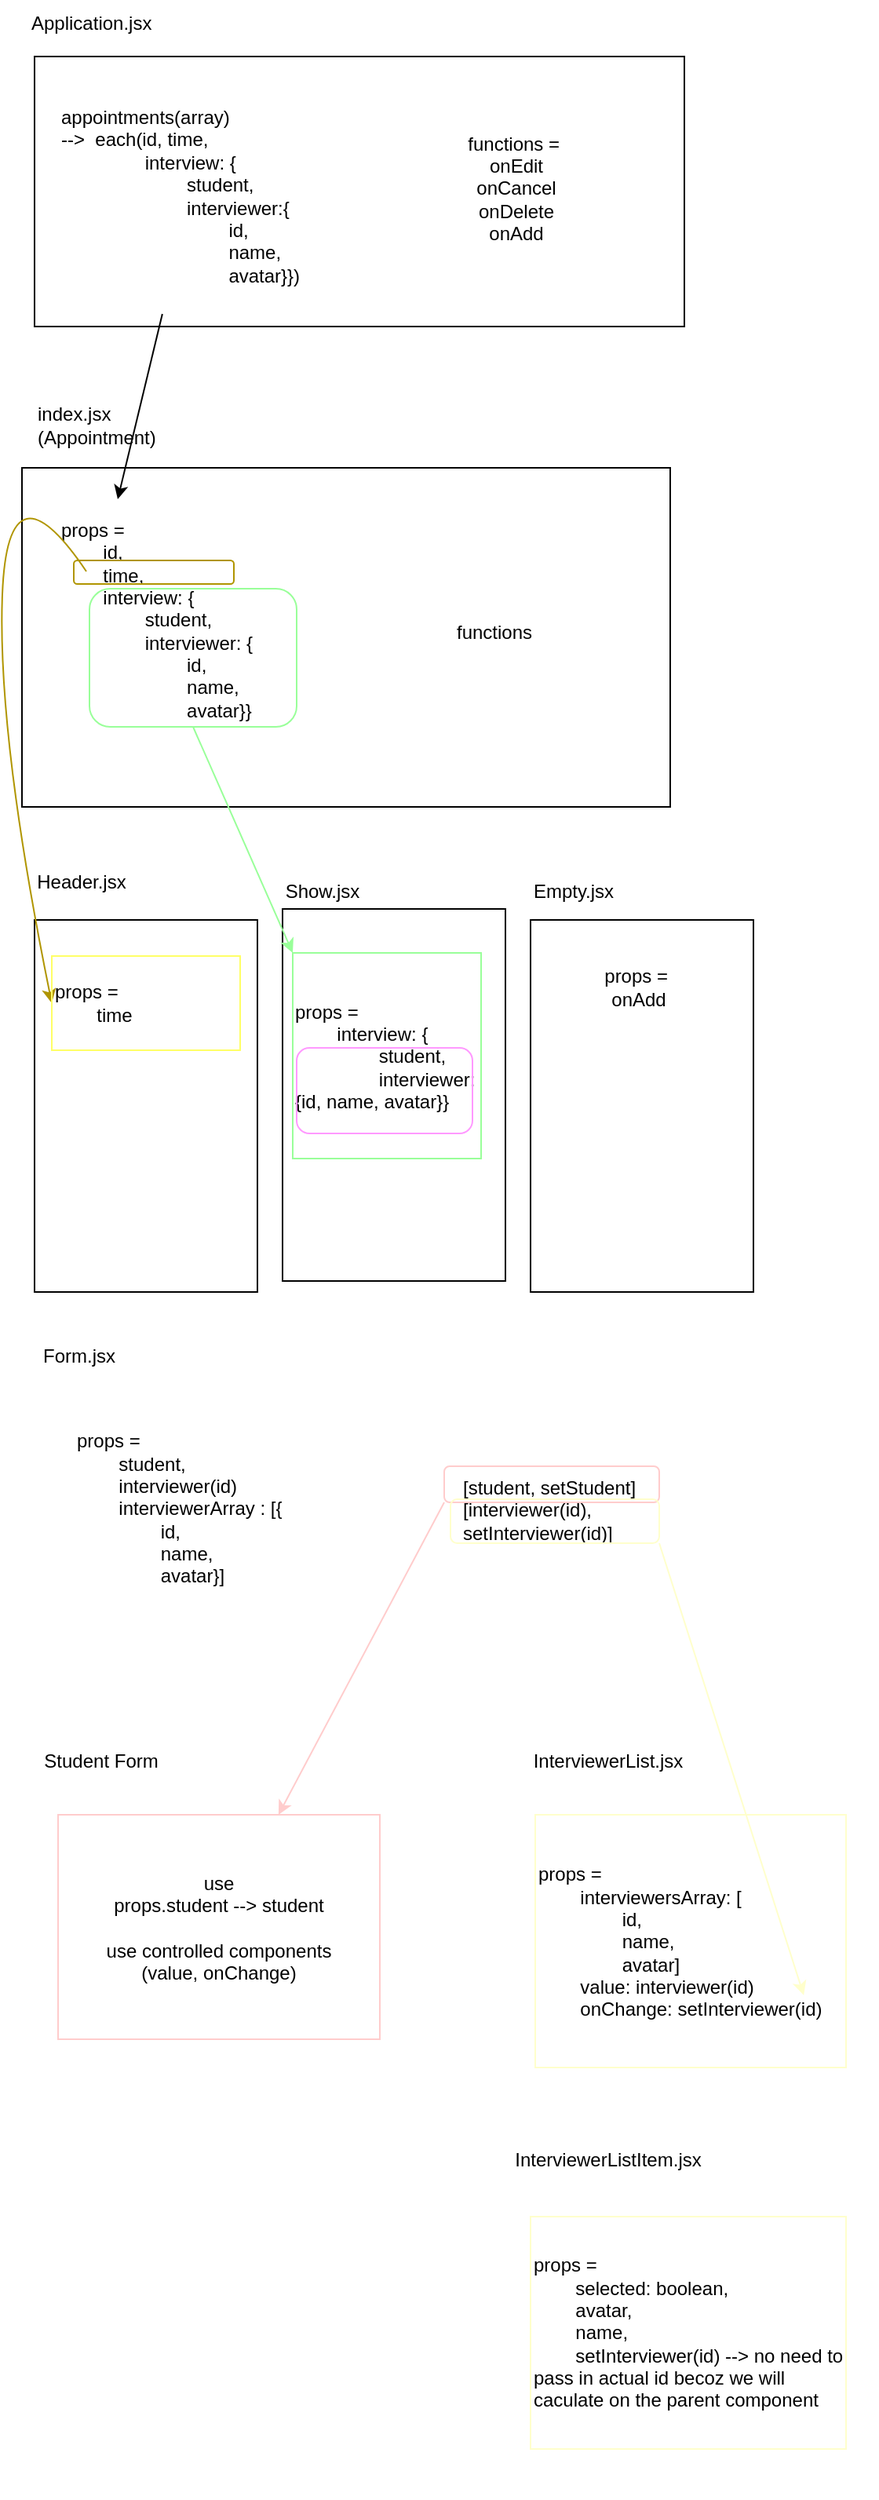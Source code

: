 <mxfile>
    <diagram id="TXkHe6lTQb1j4CiMwA3p" name="Page-1">
        <mxGraphModel dx="1114" dy="799" grid="0" gridSize="10" guides="1" tooltips="1" connect="1" arrows="1" fold="1" page="1" pageScale="1" pageWidth="850" pageHeight="1100" math="0" shadow="0">
            <root>
                <mxCell id="0"/>
                <mxCell id="1" parent="0"/>
                <mxCell id="8" value="" style="edgeStyle=none;html=1;entryX=0.25;entryY=0;entryDx=0;entryDy=0;" edge="1" parent="1" source="4" target="9">
                    <mxGeometry relative="1" as="geometry"/>
                </mxCell>
                <mxCell id="2" value="" style="rounded=0;whiteSpace=wrap;html=1;strokeColor=default;fillColor=none;" vertex="1" parent="1">
                    <mxGeometry x="30" y="60" width="414" height="172" as="geometry"/>
                </mxCell>
                <mxCell id="3" value="Application.jsx" style="text;html=1;strokeColor=none;fillColor=none;align=left;verticalAlign=middle;whiteSpace=wrap;rounded=0;" vertex="1" parent="1">
                    <mxGeometry x="26" y="24" width="109" height="30" as="geometry"/>
                </mxCell>
                <mxCell id="4" value="appointments(array)&lt;br&gt;--&amp;gt;&amp;nbsp; each(id, time,&lt;br&gt;&lt;span style=&quot;white-space: pre&quot;&gt;&#9;&lt;/span&gt;&lt;span style=&quot;white-space: pre&quot;&gt;&#9;&lt;/span&gt;interview: {&lt;br&gt;&lt;span style=&quot;white-space: pre&quot;&gt;&#9;&lt;span style=&quot;white-space: pre&quot;&gt;&#9;&lt;/span&gt;&lt;span style=&quot;white-space: pre&quot;&gt;&#9;&lt;/span&gt;&lt;/span&gt;student, &lt;br&gt;&lt;span style=&quot;white-space: pre&quot;&gt;&#9;&lt;/span&gt;&lt;span style=&quot;white-space: pre&quot;&gt;&#9;&lt;/span&gt;&lt;span style=&quot;white-space: pre&quot;&gt;&#9;&lt;/span&gt;interviewer:{&lt;br&gt;&lt;span style=&quot;white-space: pre&quot;&gt;&#9;&lt;/span&gt;&lt;span style=&quot;white-space: pre&quot;&gt;&#9;&lt;/span&gt;&lt;span style=&quot;white-space: pre&quot;&gt;&#9;&lt;/span&gt;&lt;span style=&quot;white-space: pre&quot;&gt;&#9;&lt;/span&gt;id,&lt;br&gt;&lt;span style=&quot;white-space: pre&quot;&gt;&#9;&lt;/span&gt;&lt;span style=&quot;white-space: pre&quot;&gt;&#9;&lt;/span&gt;&lt;span style=&quot;white-space: pre&quot;&gt;&#9;&lt;/span&gt;&lt;span style=&quot;white-space: pre&quot;&gt;&#9;&lt;/span&gt;name,&lt;br&gt;&lt;span style=&quot;white-space: pre&quot;&gt;&#9;&lt;/span&gt;&lt;span style=&quot;white-space: pre&quot;&gt;&#9;&lt;/span&gt;&lt;span style=&quot;white-space: pre&quot;&gt;&#9;&lt;/span&gt;&lt;span style=&quot;white-space: pre&quot;&gt;&#9;&lt;/span&gt;avatar}})" style="text;html=1;strokeColor=none;fillColor=none;align=left;verticalAlign=middle;whiteSpace=wrap;rounded=0;" vertex="1" parent="1">
                    <mxGeometry x="45" y="74" width="169" height="150" as="geometry"/>
                </mxCell>
                <mxCell id="6" value="" style="rounded=0;whiteSpace=wrap;html=1;strokeColor=default;fillColor=none;" vertex="1" parent="1">
                    <mxGeometry x="22" y="322" width="413" height="216" as="geometry"/>
                </mxCell>
                <mxCell id="7" value="index.jsx (Appointment)" style="text;html=1;strokeColor=none;fillColor=none;align=left;verticalAlign=middle;whiteSpace=wrap;rounded=0;" vertex="1" parent="1">
                    <mxGeometry x="30" y="280" width="108" height="30" as="geometry"/>
                </mxCell>
                <mxCell id="9" value="props =&amp;nbsp;&lt;br&gt;&lt;span style=&quot;white-space: pre&quot;&gt;&#9;&lt;/span&gt;id,&lt;br&gt;&lt;span style=&quot;white-space: pre&quot;&gt;&#9;&lt;/span&gt;time,&lt;br&gt;&lt;span style=&quot;white-space: pre&quot;&gt;&#9;&lt;/span&gt;interview: {&lt;br&gt;&lt;span style=&quot;white-space: pre&quot;&gt;&#9;&lt;/span&gt;&lt;span style=&quot;white-space: pre&quot;&gt;&#9;&lt;/span&gt;student,&lt;br&gt;&lt;span style=&quot;white-space: pre&quot;&gt;&#9;&lt;/span&gt;&lt;span style=&quot;white-space: pre&quot;&gt;&#9;&lt;/span&gt;interviewer: {&lt;br&gt;&lt;span style=&quot;white-space: pre&quot;&gt;&#9;&lt;/span&gt;&lt;span style=&quot;white-space: pre&quot;&gt;&#9;&lt;/span&gt;&lt;span style=&quot;white-space: pre&quot;&gt;&#9;&lt;/span&gt;id,&lt;br&gt;&lt;span style=&quot;white-space: pre&quot;&gt;&#9;&lt;/span&gt;&lt;span style=&quot;white-space: pre&quot;&gt;&#9;&lt;/span&gt;&lt;span style=&quot;white-space: pre&quot;&gt;&#9;&lt;/span&gt;name,&lt;br&gt;&lt;span style=&quot;white-space: pre&quot;&gt;&#9;&lt;/span&gt;&lt;span style=&quot;white-space: pre&quot;&gt;&#9;&lt;/span&gt;&lt;span style=&quot;white-space: pre&quot;&gt;&#9;&lt;/span&gt;avatar}}" style="text;html=1;strokeColor=none;fillColor=none;align=left;verticalAlign=middle;whiteSpace=wrap;rounded=0;" vertex="1" parent="1">
                    <mxGeometry x="45" y="342" width="152" height="153" as="geometry"/>
                </mxCell>
                <mxCell id="10" value="" style="rounded=0;whiteSpace=wrap;html=1;strokeColor=default;fillColor=none;" vertex="1" parent="1">
                    <mxGeometry x="30" y="610" width="142" height="237" as="geometry"/>
                </mxCell>
                <mxCell id="11" value="" style="rounded=0;whiteSpace=wrap;html=1;strokeColor=default;fillColor=none;" vertex="1" parent="1">
                    <mxGeometry x="346" y="610" width="142" height="237" as="geometry"/>
                </mxCell>
                <mxCell id="12" value="" style="rounded=0;whiteSpace=wrap;html=1;strokeColor=default;fillColor=none;" vertex="1" parent="1">
                    <mxGeometry x="188" y="603" width="142" height="237" as="geometry"/>
                </mxCell>
                <mxCell id="13" value="Header.jsx" style="text;html=1;strokeColor=none;fillColor=none;align=center;verticalAlign=middle;whiteSpace=wrap;rounded=0;" vertex="1" parent="1">
                    <mxGeometry x="30" y="571" width="60" height="30" as="geometry"/>
                </mxCell>
                <mxCell id="15" value="" style="rounded=1;whiteSpace=wrap;html=1;strokeColor=#B09500;fillColor=none;fontColor=#000000;" vertex="1" parent="1">
                    <mxGeometry x="55" y="381" width="102" height="15" as="geometry"/>
                </mxCell>
                <mxCell id="17" value="" style="curved=1;endArrow=classic;html=1;fillColor=#e3c800;strokeColor=#B09500;entryX=0;entryY=0.5;entryDx=0;entryDy=0;" edge="1" parent="1" target="18">
                    <mxGeometry width="50" height="50" relative="1" as="geometry">
                        <mxPoint x="63" y="388" as="sourcePoint"/>
                        <mxPoint x="13" y="631" as="targetPoint"/>
                        <Array as="points">
                            <mxPoint x="63" y="388"/>
                            <mxPoint x="13" y="314"/>
                            <mxPoint x="6" y="491"/>
                        </Array>
                    </mxGeometry>
                </mxCell>
                <mxCell id="18" value="props =&lt;br&gt;&lt;span style=&quot;white-space: pre&quot;&gt;&#9;&lt;/span&gt;time" style="rounded=0;whiteSpace=wrap;html=1;strokeColor=#FFFF66;fillColor=none;align=left;" vertex="1" parent="1">
                    <mxGeometry x="41" y="633" width="120" height="60" as="geometry"/>
                </mxCell>
                <mxCell id="19" value="" style="rounded=0;whiteSpace=wrap;html=1;strokeColor=#FFFFFF;fillColor=none;" vertex="1" parent="1">
                    <mxGeometry x="32" y="911" width="460" height="154" as="geometry"/>
                </mxCell>
                <mxCell id="20" value="Show.jsx" style="text;html=1;align=center;verticalAlign=middle;resizable=0;points=[];autosize=1;strokeColor=none;fillColor=none;" vertex="1" parent="1">
                    <mxGeometry x="184" y="583" width="58" height="18" as="geometry"/>
                </mxCell>
                <mxCell id="21" value="Empty.jsx" style="text;html=1;align=center;verticalAlign=middle;resizable=0;points=[];autosize=1;strokeColor=none;fillColor=none;" vertex="1" parent="1">
                    <mxGeometry x="342" y="583" width="61" height="18" as="geometry"/>
                </mxCell>
                <mxCell id="22" value="functions =&amp;nbsp;&lt;br&gt;onEdit&lt;br&gt;onCancel&lt;br&gt;onDelete&lt;br&gt;onAdd" style="rounded=0;whiteSpace=wrap;html=1;strokeColor=#FFFFFF;fillColor=none;" vertex="1" parent="1">
                    <mxGeometry x="246" y="74" width="182" height="140" as="geometry"/>
                </mxCell>
                <mxCell id="23" value="" style="rounded=0;whiteSpace=wrap;html=1;strokeColor=#FFFFFF;fillColor=none;" vertex="1" parent="1">
                    <mxGeometry x="32" y="1158" width="236" height="200" as="geometry"/>
                </mxCell>
                <mxCell id="24" value="Form.jsx" style="text;html=1;align=center;verticalAlign=middle;resizable=0;points=[];autosize=1;strokeColor=none;fillColor=none;" vertex="1" parent="1">
                    <mxGeometry x="30" y="879" width="56" height="18" as="geometry"/>
                </mxCell>
                <mxCell id="25" value="functions" style="rounded=0;whiteSpace=wrap;html=1;strokeColor=#FFFFFF;fillColor=none;" vertex="1" parent="1">
                    <mxGeometry x="234" y="345" width="178" height="163" as="geometry"/>
                </mxCell>
                <mxCell id="31" style="edgeStyle=none;html=1;exitX=0.5;exitY=1;exitDx=0;exitDy=0;entryX=0;entryY=0;entryDx=0;entryDy=0;strokeColor=#99FF99;" edge="1" parent="1" source="28" target="29">
                    <mxGeometry relative="1" as="geometry"/>
                </mxCell>
                <mxCell id="28" value="" style="rounded=1;whiteSpace=wrap;html=1;strokeColor=#99FF99;fillColor=none;" vertex="1" parent="1">
                    <mxGeometry x="65" y="399" width="132" height="88" as="geometry"/>
                </mxCell>
                <mxCell id="29" value="&lt;div style=&quot;text-align: left&quot;&gt;&lt;span&gt;props =&amp;nbsp;&lt;/span&gt;&lt;/div&gt;&lt;div style=&quot;text-align: left&quot;&gt;&lt;span&gt;&lt;span style=&quot;white-space: pre&quot;&gt;&#9;&lt;/span&gt;interview: {&lt;/span&gt;&lt;/div&gt;&lt;div style=&quot;text-align: left&quot;&gt;&lt;span&gt;&lt;span style=&quot;white-space: pre&quot;&gt;&#9;&lt;span style=&quot;white-space: pre&quot;&gt;&#9;&lt;/span&gt;&lt;/span&gt;student,&lt;/span&gt;&lt;/div&gt;&lt;div style=&quot;text-align: left&quot;&gt;&lt;span&gt;&lt;span style=&quot;white-space: pre&quot;&gt;&#9;&lt;span style=&quot;white-space: pre&quot;&gt;&#9;&lt;/span&gt;&lt;/span&gt;interviewer: {&lt;/span&gt;&lt;span&gt;id,&amp;nbsp;&lt;/span&gt;&lt;span&gt;name,&amp;nbsp;&lt;/span&gt;&lt;span&gt;avatar}}&lt;/span&gt;&lt;/div&gt;" style="rounded=0;whiteSpace=wrap;html=1;strokeColor=#99FF99;fillColor=none;" vertex="1" parent="1">
                    <mxGeometry x="194.5" y="631" width="120" height="131" as="geometry"/>
                </mxCell>
                <mxCell id="33" value="props =&amp;nbsp;&lt;br&gt;onAdd" style="rounded=0;whiteSpace=wrap;html=1;strokeColor=#FFFFFF;fillColor=none;" vertex="1" parent="1">
                    <mxGeometry x="355" y="623" width="120" height="60" as="geometry"/>
                </mxCell>
                <mxCell id="34" value="" style="rounded=0;whiteSpace=wrap;html=1;strokeColor=#FFFFFF;fillColor=none;" vertex="1" parent="1">
                    <mxGeometry x="330" y="1155" width="236" height="200" as="geometry"/>
                </mxCell>
                <mxCell id="35" value="Student Form" style="text;html=1;align=center;verticalAlign=middle;resizable=0;points=[];autosize=1;strokeColor=none;fillColor=none;" vertex="1" parent="1">
                    <mxGeometry x="30" y="1137" width="83" height="18" as="geometry"/>
                </mxCell>
                <mxCell id="36" value="InterviewerList.jsx" style="text;html=1;align=center;verticalAlign=middle;resizable=0;points=[];autosize=1;strokeColor=none;fillColor=none;" vertex="1" parent="1">
                    <mxGeometry x="342" y="1137" width="105" height="18" as="geometry"/>
                </mxCell>
                <mxCell id="39" value="" style="rounded=0;whiteSpace=wrap;html=1;strokeColor=#FFFFFF;fillColor=none;" vertex="1" parent="1">
                    <mxGeometry x="330" y="1415" width="236" height="200" as="geometry"/>
                </mxCell>
                <mxCell id="40" value="props =&amp;nbsp;&lt;br&gt;&lt;span style=&quot;white-space: pre&quot;&gt;&#9;&lt;/span&gt;student,&lt;br&gt;&lt;span style=&quot;white-space: pre&quot;&gt;&#9;&lt;/span&gt;interviewer(id)&lt;br&gt;&lt;span style=&quot;white-space: pre&quot;&gt;&#9;&lt;/span&gt;interviewerArray : [{&lt;br&gt;&lt;span style=&quot;white-space: pre&quot;&gt;&#9;&lt;/span&gt;&lt;span style=&quot;white-space: pre&quot;&gt;&#9;&lt;/span&gt;id,&lt;br&gt;&lt;span style=&quot;white-space: pre&quot;&gt;&#9;&lt;/span&gt;&lt;span style=&quot;white-space: pre&quot;&gt;&#9;&lt;/span&gt;name,&lt;br&gt;&lt;span style=&quot;white-space: pre&quot;&gt;&#9;&lt;/span&gt;&lt;span style=&quot;white-space: pre&quot;&gt;&#9;&lt;/span&gt;avatar}]" style="rounded=0;whiteSpace=wrap;html=1;strokeColor=#FFFFFF;fillColor=none;align=left;" vertex="1" parent="1">
                    <mxGeometry x="55" y="924" width="201" height="121" as="geometry"/>
                </mxCell>
                <mxCell id="41" value="" style="rounded=1;whiteSpace=wrap;html=1;strokeColor=#FF99FF;fillColor=none;" vertex="1" parent="1">
                    <mxGeometry x="197" y="691.5" width="112" height="54.5" as="geometry"/>
                </mxCell>
                <mxCell id="44" value="[student, setStudent]&lt;br&gt;[interviewer(id), setInterviewer(id)]" style="rounded=0;whiteSpace=wrap;html=1;strokeColor=#FFFFFF;fillColor=none;align=left;" vertex="1" parent="1">
                    <mxGeometry x="301" y="926" width="164" height="119" as="geometry"/>
                </mxCell>
                <mxCell id="46" value="use&lt;br&gt;props.student --&amp;gt; student&lt;br&gt;&lt;br&gt;use controlled components&lt;br&gt;(value, onChange)&lt;br&gt;" style="rounded=0;whiteSpace=wrap;html=1;strokeColor=#FFCCCC;fillColor=none;" vertex="1" parent="1">
                    <mxGeometry x="45" y="1180" width="205" height="143" as="geometry"/>
                </mxCell>
                <mxCell id="48" style="edgeStyle=none;html=1;exitX=0;exitY=1;exitDx=0;exitDy=0;strokeColor=#FFCCCC;" edge="1" parent="1" source="47" target="46">
                    <mxGeometry relative="1" as="geometry"/>
                </mxCell>
                <mxCell id="47" value="" style="rounded=1;whiteSpace=wrap;html=1;strokeColor=#FFCCCC;fillColor=none;" vertex="1" parent="1">
                    <mxGeometry x="291" y="958" width="137" height="23" as="geometry"/>
                </mxCell>
                <mxCell id="49" value="props =&amp;nbsp;&lt;br&gt;&lt;span style=&quot;white-space: pre&quot;&gt;&#9;&lt;/span&gt;interviewersArray: [&lt;br&gt;&lt;span style=&quot;white-space: pre&quot;&gt;&#9;&lt;/span&gt;&lt;span style=&quot;white-space: pre&quot;&gt;&#9;&lt;/span&gt;id,&lt;br&gt;&lt;span style=&quot;white-space: pre&quot;&gt;&#9;&lt;/span&gt;&lt;span style=&quot;white-space: pre&quot;&gt;&#9;&lt;/span&gt;name,&lt;br&gt;&lt;span style=&quot;white-space: pre&quot;&gt;&#9;&lt;/span&gt;&lt;span style=&quot;white-space: pre&quot;&gt;&#9;&lt;/span&gt;avatar]&lt;br&gt;&lt;span style=&quot;white-space: pre&quot;&gt;&#9;&lt;/span&gt;value: interviewer(id)&lt;br&gt;&lt;span style=&quot;white-space: pre&quot;&gt;&#9;&lt;/span&gt;onChange: setInterviewer(id)" style="rounded=0;whiteSpace=wrap;html=1;strokeColor=#FFFFCC;fillColor=none;align=left;" vertex="1" parent="1">
                    <mxGeometry x="349" y="1180" width="198" height="161" as="geometry"/>
                </mxCell>
                <mxCell id="52" style="edgeStyle=none;html=1;exitX=1;exitY=1;exitDx=0;exitDy=0;entryX=0.864;entryY=0.714;entryDx=0;entryDy=0;entryPerimeter=0;strokeColor=#FFFFCC;" edge="1" parent="1" source="51" target="49">
                    <mxGeometry relative="1" as="geometry"/>
                </mxCell>
                <mxCell id="51" value="" style="rounded=1;whiteSpace=wrap;html=1;strokeColor=#FFFFCC;fillColor=none;" vertex="1" parent="1">
                    <mxGeometry x="295" y="979" width="133" height="28" as="geometry"/>
                </mxCell>
                <mxCell id="53" value="props =&amp;nbsp;&lt;br&gt;&lt;span style=&quot;white-space: pre&quot;&gt;&#9;&lt;/span&gt;selected: boolean,&lt;br&gt;&lt;span style=&quot;white-space: pre&quot;&gt;&#9;&lt;/span&gt;avatar,&lt;br&gt;&lt;span style=&quot;white-space: pre&quot;&gt;&#9;&lt;/span&gt;name,&lt;br&gt;&lt;span style=&quot;white-space: pre&quot;&gt;&#9;&lt;/span&gt;setInterviewer(id) --&amp;gt; no need to pass in actual id becoz we will caculate on the parent component" style="rounded=0;whiteSpace=wrap;html=1;strokeColor=#FFFFCC;fillColor=none;align=left;" vertex="1" parent="1">
                    <mxGeometry x="346" y="1436" width="201" height="148" as="geometry"/>
                </mxCell>
                <mxCell id="54" value="InterviewerListItem.jsx" style="text;html=1;align=center;verticalAlign=middle;resizable=0;points=[];autosize=1;strokeColor=none;fillColor=none;" vertex="1" parent="1">
                    <mxGeometry x="330.5" y="1391" width="128" height="18" as="geometry"/>
                </mxCell>
            </root>
        </mxGraphModel>
    </diagram>
</mxfile>